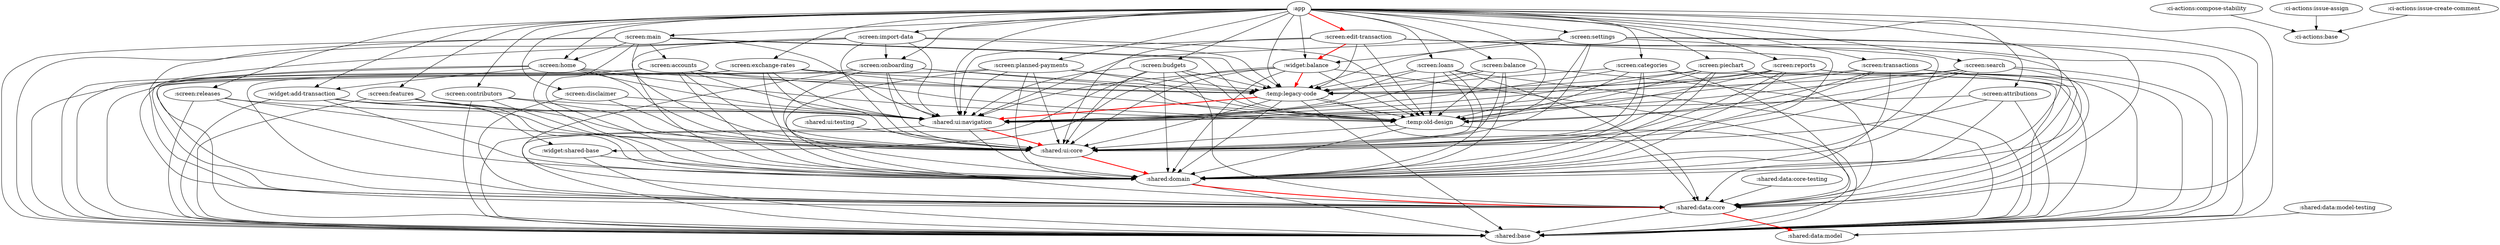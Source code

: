 digraph G {
":app" -> ":screen:attributions"
":app" -> ":screen:balance"
":app" -> ":screen:budgets"
":app" -> ":screen:categories"
":app" -> ":screen:contributors"
":app" -> ":screen:disclaimer"
":app" -> ":screen:edit-transaction" [color=red style=bold]
":app" -> ":screen:exchange-rates"
":app" -> ":screen:features"
":app" -> ":screen:home"
":app" -> ":screen:import-data"
":app" -> ":screen:loans"
":app" -> ":screen:main"
":app" -> ":screen:onboarding"
":app" -> ":screen:piechart"
":app" -> ":screen:planned-payments"
":app" -> ":screen:releases"
":app" -> ":screen:reports"
":app" -> ":screen:search"
":app" -> ":screen:settings"
":app" -> ":screen:transactions"
":app" -> ":shared:base"
":app" -> ":shared:data:core"
":app" -> ":shared:domain"
":app" -> ":shared:ui:navigation"
":app" -> ":temp:legacy-code"
":app" -> ":temp:old-design"
":app" -> ":widget:add-transaction"
":app" -> ":widget:balance"
":screen:attributions" -> ":shared:base"
":screen:attributions" -> ":shared:domain"
":screen:attributions" -> ":shared:ui:core"
":screen:attributions" -> ":shared:ui:navigation"
":screen:balance" -> ":shared:base"
":screen:balance" -> ":shared:domain"
":screen:balance" -> ":shared:ui:core"
":screen:balance" -> ":shared:ui:navigation"
":screen:balance" -> ":temp:legacy-code"
":screen:balance" -> ":temp:old-design"
":screen:budgets" -> ":shared:base"
":screen:budgets" -> ":shared:data:core"
":screen:budgets" -> ":shared:domain"
":screen:budgets" -> ":shared:ui:core"
":screen:budgets" -> ":shared:ui:navigation"
":screen:budgets" -> ":temp:legacy-code"
":screen:budgets" -> ":temp:old-design"
":screen:categories" -> ":shared:base"
":screen:categories" -> ":shared:data:core"
":screen:categories" -> ":shared:domain"
":screen:categories" -> ":shared:ui:core"
":screen:categories" -> ":shared:ui:navigation"
":screen:categories" -> ":temp:legacy-code"
":screen:categories" -> ":temp:old-design"
":screen:contributors" -> ":shared:base"
":screen:contributors" -> ":shared:domain"
":screen:contributors" -> ":shared:ui:core"
":screen:contributors" -> ":shared:ui:navigation"
":screen:disclaimer" -> ":shared:data:core"
":screen:disclaimer" -> ":shared:ui:core"
":screen:disclaimer" -> ":shared:ui:navigation"
":screen:edit-transaction" -> ":shared:base"
":screen:edit-transaction" -> ":shared:data:core"
":screen:edit-transaction" -> ":shared:domain"
":screen:edit-transaction" -> ":shared:ui:core"
":screen:edit-transaction" -> ":shared:ui:navigation"
":screen:edit-transaction" -> ":temp:legacy-code"
":screen:edit-transaction" -> ":temp:old-design"
":screen:edit-transaction" -> ":widget:balance" [color=red style=bold]
":screen:exchange-rates" -> ":shared:base"
":screen:exchange-rates" -> ":shared:data:core"
":screen:exchange-rates" -> ":shared:domain"
":screen:exchange-rates" -> ":shared:ui:core"
":screen:exchange-rates" -> ":shared:ui:navigation"
":screen:exchange-rates" -> ":temp:legacy-code"
":screen:exchange-rates" -> ":temp:old-design"
":screen:features" -> ":shared:base"
":screen:features" -> ":shared:domain"
":screen:features" -> ":shared:ui:core"
":screen:features" -> ":shared:ui:navigation"
":screen:home" -> ":shared:base"
":screen:home" -> ":shared:data:core"
":screen:home" -> ":shared:domain"
":screen:home" -> ":shared:ui:core"
":screen:home" -> ":shared:ui:navigation"
":screen:home" -> ":temp:legacy-code"
":screen:home" -> ":temp:old-design"
":screen:home" -> ":widget:add-transaction"
":screen:import-data" -> ":screen:onboarding"
":screen:import-data" -> ":shared:base"
":screen:import-data" -> ":shared:data:core"
":screen:import-data" -> ":shared:domain"
":screen:import-data" -> ":shared:ui:core"
":screen:import-data" -> ":shared:ui:navigation"
":screen:import-data" -> ":temp:legacy-code"
":screen:import-data" -> ":temp:old-design"
":screen:loans" -> ":shared:base"
":screen:loans" -> ":shared:data:core"
":screen:loans" -> ":shared:domain"
":screen:loans" -> ":shared:ui:core"
":screen:loans" -> ":shared:ui:navigation"
":screen:loans" -> ":temp:legacy-code"
":screen:loans" -> ":temp:old-design"
":screen:main" -> ":screen:accounts"
":screen:main" -> ":screen:home"
":screen:main" -> ":shared:base"
":screen:main" -> ":shared:data:core"
":screen:main" -> ":shared:domain"
":screen:main" -> ":shared:ui:core"
":screen:main" -> ":shared:ui:navigation"
":screen:main" -> ":temp:legacy-code"
":screen:main" -> ":temp:old-design"
":screen:onboarding" -> ":shared:base"
":screen:onboarding" -> ":shared:data:core"
":screen:onboarding" -> ":shared:domain"
":screen:onboarding" -> ":shared:ui:core"
":screen:onboarding" -> ":shared:ui:navigation"
":screen:onboarding" -> ":temp:legacy-code"
":screen:onboarding" -> ":temp:old-design"
":screen:piechart" -> ":shared:base"
":screen:piechart" -> ":shared:data:core"
":screen:piechart" -> ":shared:domain"
":screen:piechart" -> ":shared:ui:core"
":screen:piechart" -> ":shared:ui:navigation"
":screen:piechart" -> ":temp:legacy-code"
":screen:piechart" -> ":temp:old-design"
":screen:planned-payments" -> ":shared:base"
":screen:planned-payments" -> ":shared:data:core"
":screen:planned-payments" -> ":shared:domain"
":screen:planned-payments" -> ":shared:ui:core"
":screen:planned-payments" -> ":shared:ui:navigation"
":screen:planned-payments" -> ":temp:legacy-code"
":screen:planned-payments" -> ":temp:old-design"
":screen:releases" -> ":shared:base"
":screen:releases" -> ":shared:domain"
":screen:releases" -> ":shared:ui:core"
":screen:releases" -> ":shared:ui:navigation"
":screen:reports" -> ":shared:base"
":screen:reports" -> ":shared:data:core"
":screen:reports" -> ":shared:domain"
":screen:reports" -> ":shared:ui:core"
":screen:reports" -> ":shared:ui:navigation"
":screen:reports" -> ":temp:legacy-code"
":screen:reports" -> ":temp:old-design"
":screen:search" -> ":shared:base"
":screen:search" -> ":shared:data:core"
":screen:search" -> ":shared:domain"
":screen:search" -> ":shared:ui:core"
":screen:search" -> ":shared:ui:navigation"
":screen:search" -> ":temp:legacy-code"
":screen:search" -> ":temp:old-design"
":screen:settings" -> ":shared:base"
":screen:settings" -> ":shared:data:core"
":screen:settings" -> ":shared:domain"
":screen:settings" -> ":shared:ui:core"
":screen:settings" -> ":shared:ui:navigation"
":screen:settings" -> ":temp:legacy-code"
":screen:settings" -> ":temp:old-design"
":screen:settings" -> ":widget:balance"
":screen:transactions" -> ":shared:base"
":screen:transactions" -> ":shared:data:core"
":screen:transactions" -> ":shared:domain"
":screen:transactions" -> ":shared:ui:core"
":screen:transactions" -> ":shared:ui:navigation"
":screen:transactions" -> ":temp:legacy-code"
":screen:transactions" -> ":temp:old-design"
":shared:data:core" -> ":shared:data:model" [color=red style=bold]
":shared:data:core" -> ":shared:base"
":shared:domain" -> ":shared:base"
":shared:domain" -> ":shared:data:core" [color=red style=bold]
":shared:ui:navigation" -> ":shared:base"
":shared:ui:navigation" -> ":shared:domain"
":shared:ui:navigation" -> ":shared:ui:core" [color=red style=bold]
":temp:legacy-code" -> ":shared:base"
":temp:legacy-code" -> ":shared:data:core"
":temp:legacy-code" -> ":shared:domain"
":temp:legacy-code" -> ":shared:ui:core"
":temp:legacy-code" -> ":shared:ui:navigation" [color=red style=bold]
":temp:legacy-code" -> ":temp:old-design"
":temp:old-design" -> ":shared:base"
":temp:old-design" -> ":shared:ui:core"
":temp:old-design" -> ":shared:domain"
":widget:add-transaction" -> ":shared:base"
":widget:add-transaction" -> ":shared:domain"
":widget:add-transaction" -> ":shared:ui:core"
":widget:add-transaction" -> ":shared:ui:navigation"
":widget:add-transaction" -> ":widget:shared-base"
":widget:balance" -> ":shared:base"
":widget:balance" -> ":shared:domain"
":widget:balance" -> ":shared:ui:core"
":widget:balance" -> ":shared:ui:navigation"
":widget:balance" -> ":temp:old-design"
":widget:balance" -> ":widget:shared-base"
":widget:balance" -> ":temp:legacy-code" [color=red style=bold]
":shared:ui:core" -> ":shared:domain" [color=red style=bold]
":screen:accounts" -> ":shared:base"
":screen:accounts" -> ":shared:data:core"
":screen:accounts" -> ":shared:domain"
":screen:accounts" -> ":shared:ui:core"
":screen:accounts" -> ":shared:ui:navigation"
":screen:accounts" -> ":temp:legacy-code"
":screen:accounts" -> ":temp:old-design"
":widget:shared-base" -> ":shared:base"
":widget:shared-base" -> ":shared:domain"
":ci-actions:compose-stability" -> ":ci-actions:base"
":ci-actions:issue-assign" -> ":ci-actions:base"
":ci-actions:issue-create-comment" -> ":ci-actions:base"
":shared:data:core-testing" -> ":shared:data:core"
":shared:data:model-testing" -> ":shared:data:model"
":shared:ui:testing" -> ":shared:ui:core"
}